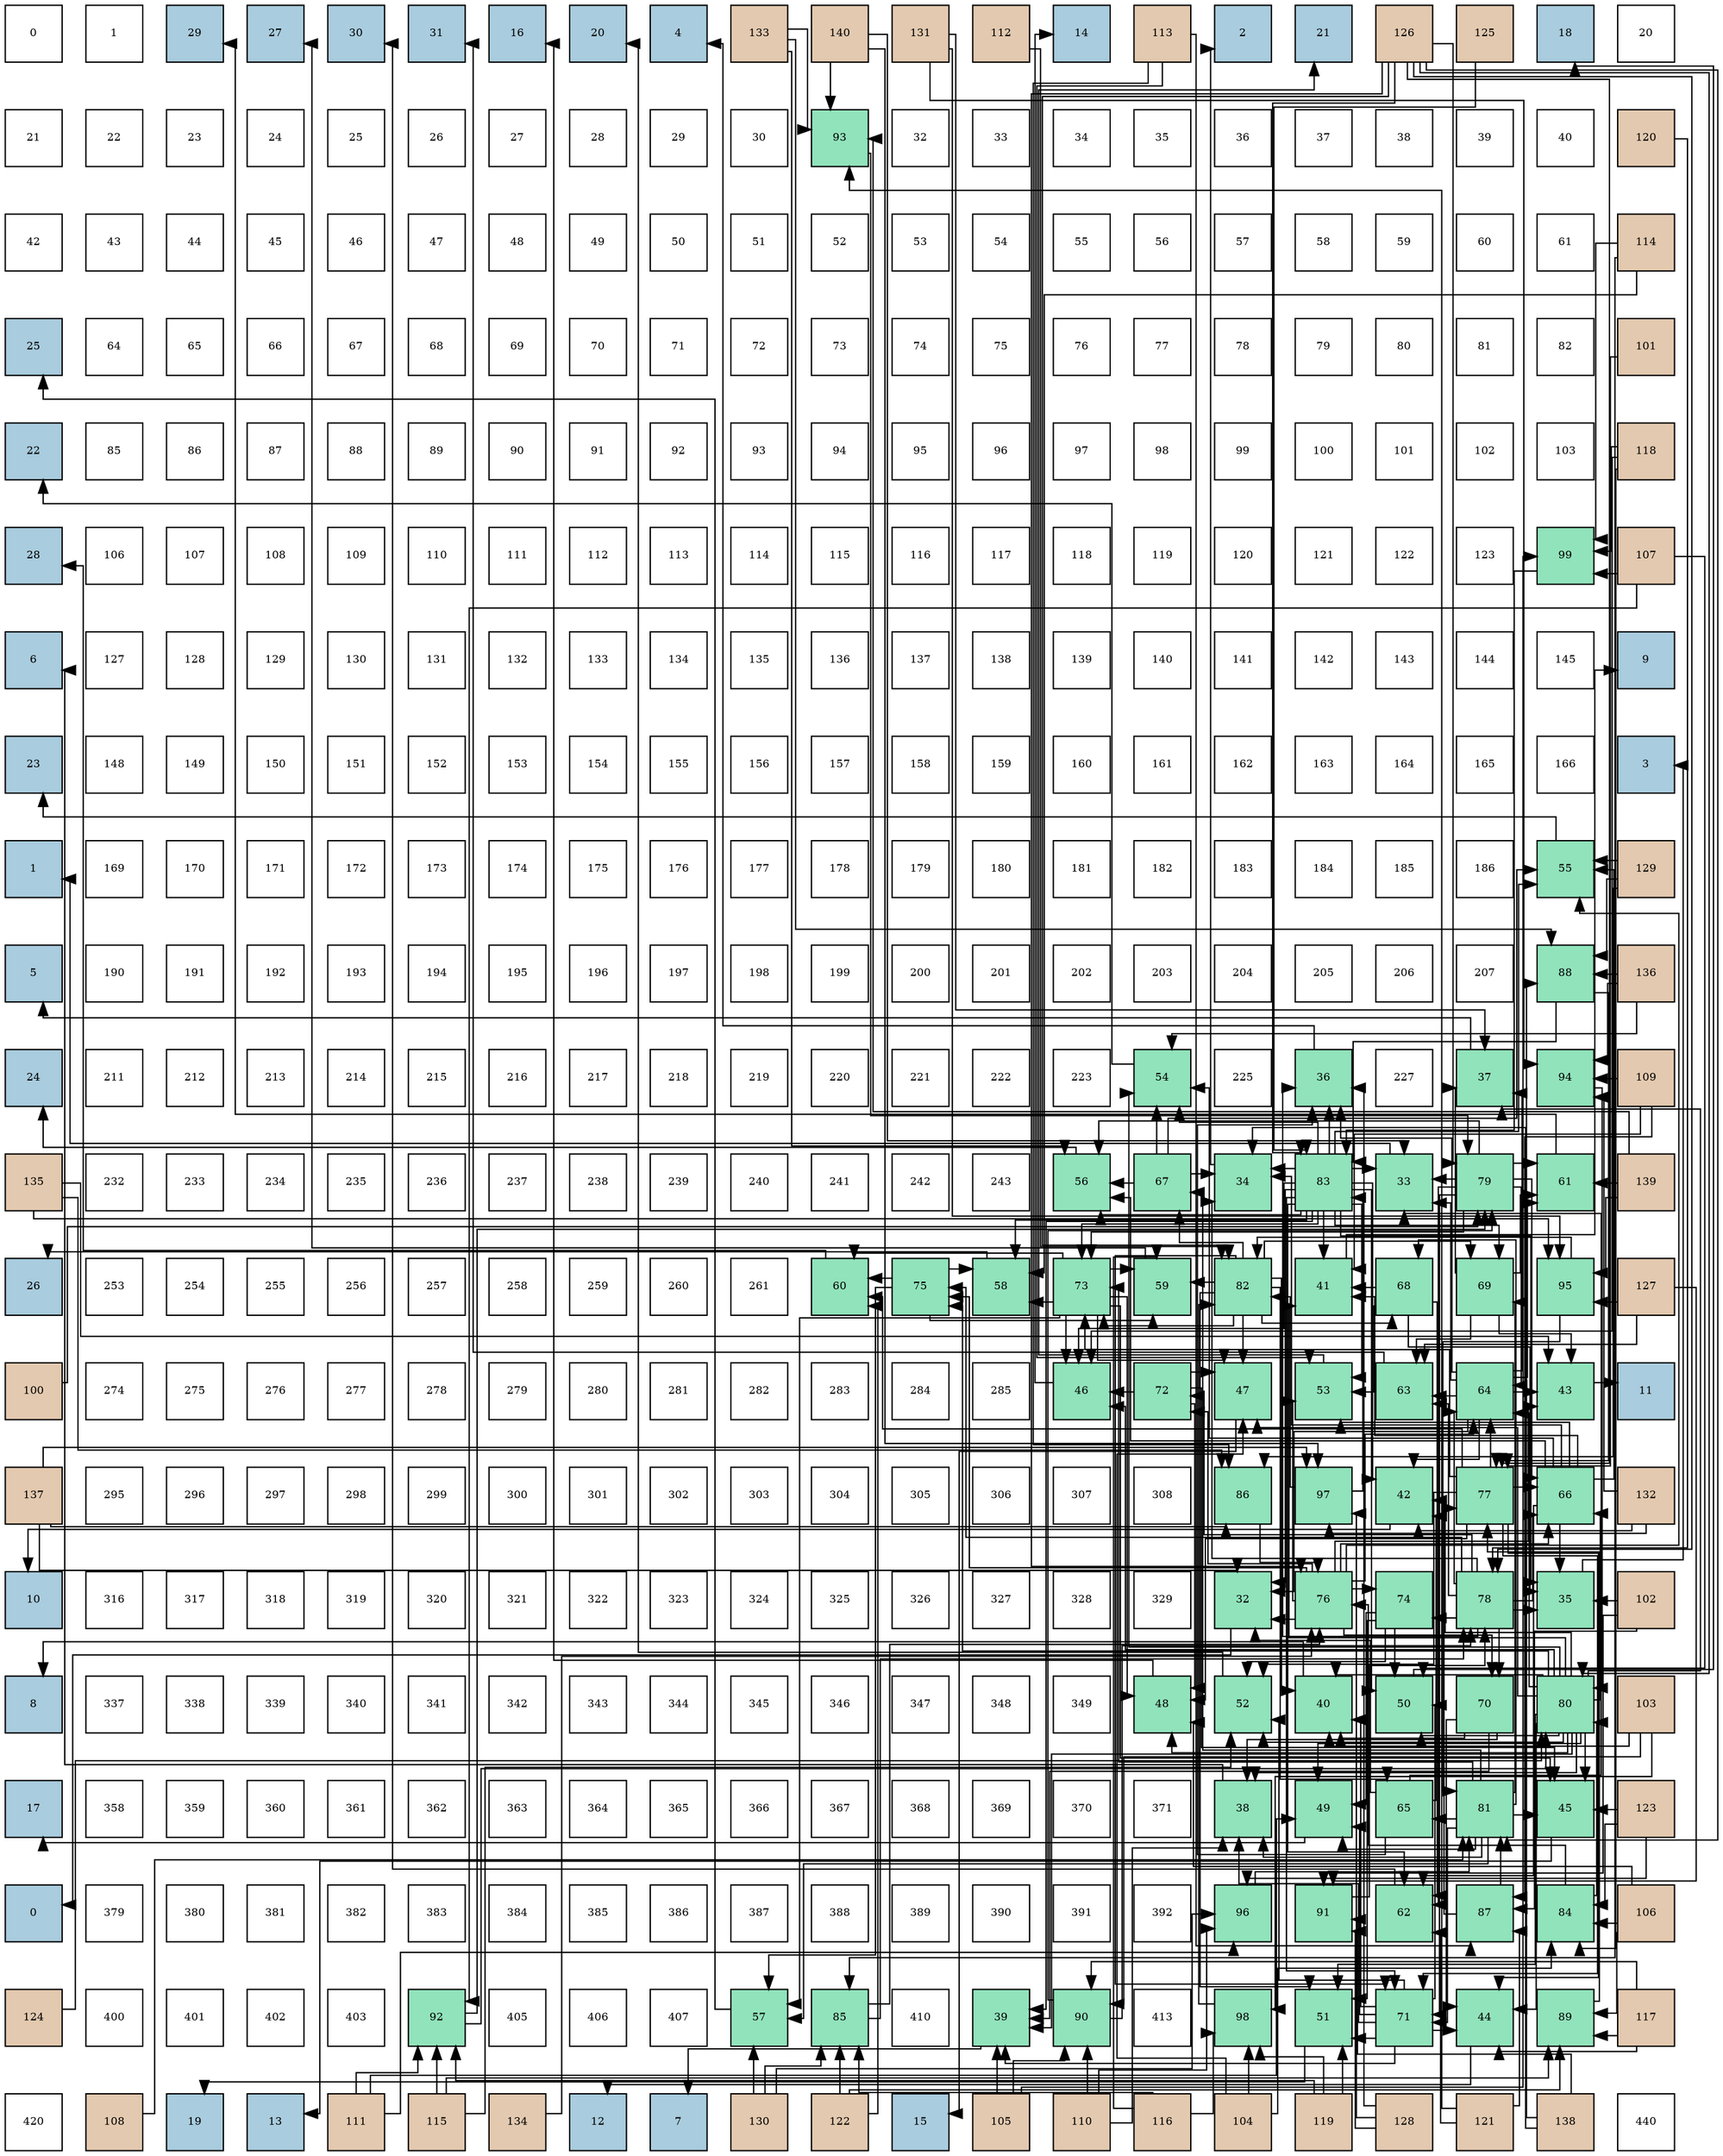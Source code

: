digraph layout{
 rankdir=TB;
 splines=ortho;
 node [style=filled shape=square fixedsize=true width=0.6];
0[label="0", fontsize=8, fillcolor="#ffffff"];
1[label="1", fontsize=8, fillcolor="#ffffff"];
2[label="29", fontsize=8, fillcolor="#a9ccde"];
3[label="27", fontsize=8, fillcolor="#a9ccde"];
4[label="30", fontsize=8, fillcolor="#a9ccde"];
5[label="31", fontsize=8, fillcolor="#a9ccde"];
6[label="16", fontsize=8, fillcolor="#a9ccde"];
7[label="20", fontsize=8, fillcolor="#a9ccde"];
8[label="4", fontsize=8, fillcolor="#a9ccde"];
9[label="133", fontsize=8, fillcolor="#e3c9af"];
10[label="140", fontsize=8, fillcolor="#e3c9af"];
11[label="131", fontsize=8, fillcolor="#e3c9af"];
12[label="112", fontsize=8, fillcolor="#e3c9af"];
13[label="14", fontsize=8, fillcolor="#a9ccde"];
14[label="113", fontsize=8, fillcolor="#e3c9af"];
15[label="2", fontsize=8, fillcolor="#a9ccde"];
16[label="21", fontsize=8, fillcolor="#a9ccde"];
17[label="126", fontsize=8, fillcolor="#e3c9af"];
18[label="125", fontsize=8, fillcolor="#e3c9af"];
19[label="18", fontsize=8, fillcolor="#a9ccde"];
20[label="20", fontsize=8, fillcolor="#ffffff"];
21[label="21", fontsize=8, fillcolor="#ffffff"];
22[label="22", fontsize=8, fillcolor="#ffffff"];
23[label="23", fontsize=8, fillcolor="#ffffff"];
24[label="24", fontsize=8, fillcolor="#ffffff"];
25[label="25", fontsize=8, fillcolor="#ffffff"];
26[label="26", fontsize=8, fillcolor="#ffffff"];
27[label="27", fontsize=8, fillcolor="#ffffff"];
28[label="28", fontsize=8, fillcolor="#ffffff"];
29[label="29", fontsize=8, fillcolor="#ffffff"];
30[label="30", fontsize=8, fillcolor="#ffffff"];
31[label="93", fontsize=8, fillcolor="#91e3bb"];
32[label="32", fontsize=8, fillcolor="#ffffff"];
33[label="33", fontsize=8, fillcolor="#ffffff"];
34[label="34", fontsize=8, fillcolor="#ffffff"];
35[label="35", fontsize=8, fillcolor="#ffffff"];
36[label="36", fontsize=8, fillcolor="#ffffff"];
37[label="37", fontsize=8, fillcolor="#ffffff"];
38[label="38", fontsize=8, fillcolor="#ffffff"];
39[label="39", fontsize=8, fillcolor="#ffffff"];
40[label="40", fontsize=8, fillcolor="#ffffff"];
41[label="120", fontsize=8, fillcolor="#e3c9af"];
42[label="42", fontsize=8, fillcolor="#ffffff"];
43[label="43", fontsize=8, fillcolor="#ffffff"];
44[label="44", fontsize=8, fillcolor="#ffffff"];
45[label="45", fontsize=8, fillcolor="#ffffff"];
46[label="46", fontsize=8, fillcolor="#ffffff"];
47[label="47", fontsize=8, fillcolor="#ffffff"];
48[label="48", fontsize=8, fillcolor="#ffffff"];
49[label="49", fontsize=8, fillcolor="#ffffff"];
50[label="50", fontsize=8, fillcolor="#ffffff"];
51[label="51", fontsize=8, fillcolor="#ffffff"];
52[label="52", fontsize=8, fillcolor="#ffffff"];
53[label="53", fontsize=8, fillcolor="#ffffff"];
54[label="54", fontsize=8, fillcolor="#ffffff"];
55[label="55", fontsize=8, fillcolor="#ffffff"];
56[label="56", fontsize=8, fillcolor="#ffffff"];
57[label="57", fontsize=8, fillcolor="#ffffff"];
58[label="58", fontsize=8, fillcolor="#ffffff"];
59[label="59", fontsize=8, fillcolor="#ffffff"];
60[label="60", fontsize=8, fillcolor="#ffffff"];
61[label="61", fontsize=8, fillcolor="#ffffff"];
62[label="114", fontsize=8, fillcolor="#e3c9af"];
63[label="25", fontsize=8, fillcolor="#a9ccde"];
64[label="64", fontsize=8, fillcolor="#ffffff"];
65[label="65", fontsize=8, fillcolor="#ffffff"];
66[label="66", fontsize=8, fillcolor="#ffffff"];
67[label="67", fontsize=8, fillcolor="#ffffff"];
68[label="68", fontsize=8, fillcolor="#ffffff"];
69[label="69", fontsize=8, fillcolor="#ffffff"];
70[label="70", fontsize=8, fillcolor="#ffffff"];
71[label="71", fontsize=8, fillcolor="#ffffff"];
72[label="72", fontsize=8, fillcolor="#ffffff"];
73[label="73", fontsize=8, fillcolor="#ffffff"];
74[label="74", fontsize=8, fillcolor="#ffffff"];
75[label="75", fontsize=8, fillcolor="#ffffff"];
76[label="76", fontsize=8, fillcolor="#ffffff"];
77[label="77", fontsize=8, fillcolor="#ffffff"];
78[label="78", fontsize=8, fillcolor="#ffffff"];
79[label="79", fontsize=8, fillcolor="#ffffff"];
80[label="80", fontsize=8, fillcolor="#ffffff"];
81[label="81", fontsize=8, fillcolor="#ffffff"];
82[label="82", fontsize=8, fillcolor="#ffffff"];
83[label="101", fontsize=8, fillcolor="#e3c9af"];
84[label="22", fontsize=8, fillcolor="#a9ccde"];
85[label="85", fontsize=8, fillcolor="#ffffff"];
86[label="86", fontsize=8, fillcolor="#ffffff"];
87[label="87", fontsize=8, fillcolor="#ffffff"];
88[label="88", fontsize=8, fillcolor="#ffffff"];
89[label="89", fontsize=8, fillcolor="#ffffff"];
90[label="90", fontsize=8, fillcolor="#ffffff"];
91[label="91", fontsize=8, fillcolor="#ffffff"];
92[label="92", fontsize=8, fillcolor="#ffffff"];
93[label="93", fontsize=8, fillcolor="#ffffff"];
94[label="94", fontsize=8, fillcolor="#ffffff"];
95[label="95", fontsize=8, fillcolor="#ffffff"];
96[label="96", fontsize=8, fillcolor="#ffffff"];
97[label="97", fontsize=8, fillcolor="#ffffff"];
98[label="98", fontsize=8, fillcolor="#ffffff"];
99[label="99", fontsize=8, fillcolor="#ffffff"];
100[label="100", fontsize=8, fillcolor="#ffffff"];
101[label="101", fontsize=8, fillcolor="#ffffff"];
102[label="102", fontsize=8, fillcolor="#ffffff"];
103[label="103", fontsize=8, fillcolor="#ffffff"];
104[label="118", fontsize=8, fillcolor="#e3c9af"];
105[label="28", fontsize=8, fillcolor="#a9ccde"];
106[label="106", fontsize=8, fillcolor="#ffffff"];
107[label="107", fontsize=8, fillcolor="#ffffff"];
108[label="108", fontsize=8, fillcolor="#ffffff"];
109[label="109", fontsize=8, fillcolor="#ffffff"];
110[label="110", fontsize=8, fillcolor="#ffffff"];
111[label="111", fontsize=8, fillcolor="#ffffff"];
112[label="112", fontsize=8, fillcolor="#ffffff"];
113[label="113", fontsize=8, fillcolor="#ffffff"];
114[label="114", fontsize=8, fillcolor="#ffffff"];
115[label="115", fontsize=8, fillcolor="#ffffff"];
116[label="116", fontsize=8, fillcolor="#ffffff"];
117[label="117", fontsize=8, fillcolor="#ffffff"];
118[label="118", fontsize=8, fillcolor="#ffffff"];
119[label="119", fontsize=8, fillcolor="#ffffff"];
120[label="120", fontsize=8, fillcolor="#ffffff"];
121[label="121", fontsize=8, fillcolor="#ffffff"];
122[label="122", fontsize=8, fillcolor="#ffffff"];
123[label="123", fontsize=8, fillcolor="#ffffff"];
124[label="99", fontsize=8, fillcolor="#91e3bb"];
125[label="107", fontsize=8, fillcolor="#e3c9af"];
126[label="6", fontsize=8, fillcolor="#a9ccde"];
127[label="127", fontsize=8, fillcolor="#ffffff"];
128[label="128", fontsize=8, fillcolor="#ffffff"];
129[label="129", fontsize=8, fillcolor="#ffffff"];
130[label="130", fontsize=8, fillcolor="#ffffff"];
131[label="131", fontsize=8, fillcolor="#ffffff"];
132[label="132", fontsize=8, fillcolor="#ffffff"];
133[label="133", fontsize=8, fillcolor="#ffffff"];
134[label="134", fontsize=8, fillcolor="#ffffff"];
135[label="135", fontsize=8, fillcolor="#ffffff"];
136[label="136", fontsize=8, fillcolor="#ffffff"];
137[label="137", fontsize=8, fillcolor="#ffffff"];
138[label="138", fontsize=8, fillcolor="#ffffff"];
139[label="139", fontsize=8, fillcolor="#ffffff"];
140[label="140", fontsize=8, fillcolor="#ffffff"];
141[label="141", fontsize=8, fillcolor="#ffffff"];
142[label="142", fontsize=8, fillcolor="#ffffff"];
143[label="143", fontsize=8, fillcolor="#ffffff"];
144[label="144", fontsize=8, fillcolor="#ffffff"];
145[label="145", fontsize=8, fillcolor="#ffffff"];
146[label="9", fontsize=8, fillcolor="#a9ccde"];
147[label="23", fontsize=8, fillcolor="#a9ccde"];
148[label="148", fontsize=8, fillcolor="#ffffff"];
149[label="149", fontsize=8, fillcolor="#ffffff"];
150[label="150", fontsize=8, fillcolor="#ffffff"];
151[label="151", fontsize=8, fillcolor="#ffffff"];
152[label="152", fontsize=8, fillcolor="#ffffff"];
153[label="153", fontsize=8, fillcolor="#ffffff"];
154[label="154", fontsize=8, fillcolor="#ffffff"];
155[label="155", fontsize=8, fillcolor="#ffffff"];
156[label="156", fontsize=8, fillcolor="#ffffff"];
157[label="157", fontsize=8, fillcolor="#ffffff"];
158[label="158", fontsize=8, fillcolor="#ffffff"];
159[label="159", fontsize=8, fillcolor="#ffffff"];
160[label="160", fontsize=8, fillcolor="#ffffff"];
161[label="161", fontsize=8, fillcolor="#ffffff"];
162[label="162", fontsize=8, fillcolor="#ffffff"];
163[label="163", fontsize=8, fillcolor="#ffffff"];
164[label="164", fontsize=8, fillcolor="#ffffff"];
165[label="165", fontsize=8, fillcolor="#ffffff"];
166[label="166", fontsize=8, fillcolor="#ffffff"];
167[label="3", fontsize=8, fillcolor="#a9ccde"];
168[label="1", fontsize=8, fillcolor="#a9ccde"];
169[label="169", fontsize=8, fillcolor="#ffffff"];
170[label="170", fontsize=8, fillcolor="#ffffff"];
171[label="171", fontsize=8, fillcolor="#ffffff"];
172[label="172", fontsize=8, fillcolor="#ffffff"];
173[label="173", fontsize=8, fillcolor="#ffffff"];
174[label="174", fontsize=8, fillcolor="#ffffff"];
175[label="175", fontsize=8, fillcolor="#ffffff"];
176[label="176", fontsize=8, fillcolor="#ffffff"];
177[label="177", fontsize=8, fillcolor="#ffffff"];
178[label="178", fontsize=8, fillcolor="#ffffff"];
179[label="179", fontsize=8, fillcolor="#ffffff"];
180[label="180", fontsize=8, fillcolor="#ffffff"];
181[label="181", fontsize=8, fillcolor="#ffffff"];
182[label="182", fontsize=8, fillcolor="#ffffff"];
183[label="183", fontsize=8, fillcolor="#ffffff"];
184[label="184", fontsize=8, fillcolor="#ffffff"];
185[label="185", fontsize=8, fillcolor="#ffffff"];
186[label="186", fontsize=8, fillcolor="#ffffff"];
187[label="55", fontsize=8, fillcolor="#91e3bb"];
188[label="129", fontsize=8, fillcolor="#e3c9af"];
189[label="5", fontsize=8, fillcolor="#a9ccde"];
190[label="190", fontsize=8, fillcolor="#ffffff"];
191[label="191", fontsize=8, fillcolor="#ffffff"];
192[label="192", fontsize=8, fillcolor="#ffffff"];
193[label="193", fontsize=8, fillcolor="#ffffff"];
194[label="194", fontsize=8, fillcolor="#ffffff"];
195[label="195", fontsize=8, fillcolor="#ffffff"];
196[label="196", fontsize=8, fillcolor="#ffffff"];
197[label="197", fontsize=8, fillcolor="#ffffff"];
198[label="198", fontsize=8, fillcolor="#ffffff"];
199[label="199", fontsize=8, fillcolor="#ffffff"];
200[label="200", fontsize=8, fillcolor="#ffffff"];
201[label="201", fontsize=8, fillcolor="#ffffff"];
202[label="202", fontsize=8, fillcolor="#ffffff"];
203[label="203", fontsize=8, fillcolor="#ffffff"];
204[label="204", fontsize=8, fillcolor="#ffffff"];
205[label="205", fontsize=8, fillcolor="#ffffff"];
206[label="206", fontsize=8, fillcolor="#ffffff"];
207[label="207", fontsize=8, fillcolor="#ffffff"];
208[label="88", fontsize=8, fillcolor="#91e3bb"];
209[label="136", fontsize=8, fillcolor="#e3c9af"];
210[label="24", fontsize=8, fillcolor="#a9ccde"];
211[label="211", fontsize=8, fillcolor="#ffffff"];
212[label="212", fontsize=8, fillcolor="#ffffff"];
213[label="213", fontsize=8, fillcolor="#ffffff"];
214[label="214", fontsize=8, fillcolor="#ffffff"];
215[label="215", fontsize=8, fillcolor="#ffffff"];
216[label="216", fontsize=8, fillcolor="#ffffff"];
217[label="217", fontsize=8, fillcolor="#ffffff"];
218[label="218", fontsize=8, fillcolor="#ffffff"];
219[label="219", fontsize=8, fillcolor="#ffffff"];
220[label="220", fontsize=8, fillcolor="#ffffff"];
221[label="221", fontsize=8, fillcolor="#ffffff"];
222[label="222", fontsize=8, fillcolor="#ffffff"];
223[label="223", fontsize=8, fillcolor="#ffffff"];
224[label="54", fontsize=8, fillcolor="#91e3bb"];
225[label="225", fontsize=8, fillcolor="#ffffff"];
226[label="36", fontsize=8, fillcolor="#91e3bb"];
227[label="227", fontsize=8, fillcolor="#ffffff"];
228[label="37", fontsize=8, fillcolor="#91e3bb"];
229[label="94", fontsize=8, fillcolor="#91e3bb"];
230[label="109", fontsize=8, fillcolor="#e3c9af"];
231[label="135", fontsize=8, fillcolor="#e3c9af"];
232[label="232", fontsize=8, fillcolor="#ffffff"];
233[label="233", fontsize=8, fillcolor="#ffffff"];
234[label="234", fontsize=8, fillcolor="#ffffff"];
235[label="235", fontsize=8, fillcolor="#ffffff"];
236[label="236", fontsize=8, fillcolor="#ffffff"];
237[label="237", fontsize=8, fillcolor="#ffffff"];
238[label="238", fontsize=8, fillcolor="#ffffff"];
239[label="239", fontsize=8, fillcolor="#ffffff"];
240[label="240", fontsize=8, fillcolor="#ffffff"];
241[label="241", fontsize=8, fillcolor="#ffffff"];
242[label="242", fontsize=8, fillcolor="#ffffff"];
243[label="243", fontsize=8, fillcolor="#ffffff"];
244[label="56", fontsize=8, fillcolor="#91e3bb"];
245[label="67", fontsize=8, fillcolor="#91e3bb"];
246[label="34", fontsize=8, fillcolor="#91e3bb"];
247[label="83", fontsize=8, fillcolor="#91e3bb"];
248[label="33", fontsize=8, fillcolor="#91e3bb"];
249[label="79", fontsize=8, fillcolor="#91e3bb"];
250[label="61", fontsize=8, fillcolor="#91e3bb"];
251[label="139", fontsize=8, fillcolor="#e3c9af"];
252[label="26", fontsize=8, fillcolor="#a9ccde"];
253[label="253", fontsize=8, fillcolor="#ffffff"];
254[label="254", fontsize=8, fillcolor="#ffffff"];
255[label="255", fontsize=8, fillcolor="#ffffff"];
256[label="256", fontsize=8, fillcolor="#ffffff"];
257[label="257", fontsize=8, fillcolor="#ffffff"];
258[label="258", fontsize=8, fillcolor="#ffffff"];
259[label="259", fontsize=8, fillcolor="#ffffff"];
260[label="260", fontsize=8, fillcolor="#ffffff"];
261[label="261", fontsize=8, fillcolor="#ffffff"];
262[label="60", fontsize=8, fillcolor="#91e3bb"];
263[label="75", fontsize=8, fillcolor="#91e3bb"];
264[label="58", fontsize=8, fillcolor="#91e3bb"];
265[label="73", fontsize=8, fillcolor="#91e3bb"];
266[label="59", fontsize=8, fillcolor="#91e3bb"];
267[label="82", fontsize=8, fillcolor="#91e3bb"];
268[label="41", fontsize=8, fillcolor="#91e3bb"];
269[label="68", fontsize=8, fillcolor="#91e3bb"];
270[label="69", fontsize=8, fillcolor="#91e3bb"];
271[label="95", fontsize=8, fillcolor="#91e3bb"];
272[label="127", fontsize=8, fillcolor="#e3c9af"];
273[label="100", fontsize=8, fillcolor="#e3c9af"];
274[label="274", fontsize=8, fillcolor="#ffffff"];
275[label="275", fontsize=8, fillcolor="#ffffff"];
276[label="276", fontsize=8, fillcolor="#ffffff"];
277[label="277", fontsize=8, fillcolor="#ffffff"];
278[label="278", fontsize=8, fillcolor="#ffffff"];
279[label="279", fontsize=8, fillcolor="#ffffff"];
280[label="280", fontsize=8, fillcolor="#ffffff"];
281[label="281", fontsize=8, fillcolor="#ffffff"];
282[label="282", fontsize=8, fillcolor="#ffffff"];
283[label="283", fontsize=8, fillcolor="#ffffff"];
284[label="284", fontsize=8, fillcolor="#ffffff"];
285[label="285", fontsize=8, fillcolor="#ffffff"];
286[label="46", fontsize=8, fillcolor="#91e3bb"];
287[label="72", fontsize=8, fillcolor="#91e3bb"];
288[label="47", fontsize=8, fillcolor="#91e3bb"];
289[label="53", fontsize=8, fillcolor="#91e3bb"];
290[label="63", fontsize=8, fillcolor="#91e3bb"];
291[label="64", fontsize=8, fillcolor="#91e3bb"];
292[label="43", fontsize=8, fillcolor="#91e3bb"];
293[label="11", fontsize=8, fillcolor="#a9ccde"];
294[label="137", fontsize=8, fillcolor="#e3c9af"];
295[label="295", fontsize=8, fillcolor="#ffffff"];
296[label="296", fontsize=8, fillcolor="#ffffff"];
297[label="297", fontsize=8, fillcolor="#ffffff"];
298[label="298", fontsize=8, fillcolor="#ffffff"];
299[label="299", fontsize=8, fillcolor="#ffffff"];
300[label="300", fontsize=8, fillcolor="#ffffff"];
301[label="301", fontsize=8, fillcolor="#ffffff"];
302[label="302", fontsize=8, fillcolor="#ffffff"];
303[label="303", fontsize=8, fillcolor="#ffffff"];
304[label="304", fontsize=8, fillcolor="#ffffff"];
305[label="305", fontsize=8, fillcolor="#ffffff"];
306[label="306", fontsize=8, fillcolor="#ffffff"];
307[label="307", fontsize=8, fillcolor="#ffffff"];
308[label="308", fontsize=8, fillcolor="#ffffff"];
309[label="86", fontsize=8, fillcolor="#91e3bb"];
310[label="97", fontsize=8, fillcolor="#91e3bb"];
311[label="42", fontsize=8, fillcolor="#91e3bb"];
312[label="77", fontsize=8, fillcolor="#91e3bb"];
313[label="66", fontsize=8, fillcolor="#91e3bb"];
314[label="132", fontsize=8, fillcolor="#e3c9af"];
315[label="10", fontsize=8, fillcolor="#a9ccde"];
316[label="316", fontsize=8, fillcolor="#ffffff"];
317[label="317", fontsize=8, fillcolor="#ffffff"];
318[label="318", fontsize=8, fillcolor="#ffffff"];
319[label="319", fontsize=8, fillcolor="#ffffff"];
320[label="320", fontsize=8, fillcolor="#ffffff"];
321[label="321", fontsize=8, fillcolor="#ffffff"];
322[label="322", fontsize=8, fillcolor="#ffffff"];
323[label="323", fontsize=8, fillcolor="#ffffff"];
324[label="324", fontsize=8, fillcolor="#ffffff"];
325[label="325", fontsize=8, fillcolor="#ffffff"];
326[label="326", fontsize=8, fillcolor="#ffffff"];
327[label="327", fontsize=8, fillcolor="#ffffff"];
328[label="328", fontsize=8, fillcolor="#ffffff"];
329[label="329", fontsize=8, fillcolor="#ffffff"];
330[label="32", fontsize=8, fillcolor="#91e3bb"];
331[label="76", fontsize=8, fillcolor="#91e3bb"];
332[label="74", fontsize=8, fillcolor="#91e3bb"];
333[label="78", fontsize=8, fillcolor="#91e3bb"];
334[label="35", fontsize=8, fillcolor="#91e3bb"];
335[label="102", fontsize=8, fillcolor="#e3c9af"];
336[label="8", fontsize=8, fillcolor="#a9ccde"];
337[label="337", fontsize=8, fillcolor="#ffffff"];
338[label="338", fontsize=8, fillcolor="#ffffff"];
339[label="339", fontsize=8, fillcolor="#ffffff"];
340[label="340", fontsize=8, fillcolor="#ffffff"];
341[label="341", fontsize=8, fillcolor="#ffffff"];
342[label="342", fontsize=8, fillcolor="#ffffff"];
343[label="343", fontsize=8, fillcolor="#ffffff"];
344[label="344", fontsize=8, fillcolor="#ffffff"];
345[label="345", fontsize=8, fillcolor="#ffffff"];
346[label="346", fontsize=8, fillcolor="#ffffff"];
347[label="347", fontsize=8, fillcolor="#ffffff"];
348[label="348", fontsize=8, fillcolor="#ffffff"];
349[label="349", fontsize=8, fillcolor="#ffffff"];
350[label="48", fontsize=8, fillcolor="#91e3bb"];
351[label="52", fontsize=8, fillcolor="#91e3bb"];
352[label="40", fontsize=8, fillcolor="#91e3bb"];
353[label="50", fontsize=8, fillcolor="#91e3bb"];
354[label="70", fontsize=8, fillcolor="#91e3bb"];
355[label="80", fontsize=8, fillcolor="#91e3bb"];
356[label="103", fontsize=8, fillcolor="#e3c9af"];
357[label="17", fontsize=8, fillcolor="#a9ccde"];
358[label="358", fontsize=8, fillcolor="#ffffff"];
359[label="359", fontsize=8, fillcolor="#ffffff"];
360[label="360", fontsize=8, fillcolor="#ffffff"];
361[label="361", fontsize=8, fillcolor="#ffffff"];
362[label="362", fontsize=8, fillcolor="#ffffff"];
363[label="363", fontsize=8, fillcolor="#ffffff"];
364[label="364", fontsize=8, fillcolor="#ffffff"];
365[label="365", fontsize=8, fillcolor="#ffffff"];
366[label="366", fontsize=8, fillcolor="#ffffff"];
367[label="367", fontsize=8, fillcolor="#ffffff"];
368[label="368", fontsize=8, fillcolor="#ffffff"];
369[label="369", fontsize=8, fillcolor="#ffffff"];
370[label="370", fontsize=8, fillcolor="#ffffff"];
371[label="371", fontsize=8, fillcolor="#ffffff"];
372[label="38", fontsize=8, fillcolor="#91e3bb"];
373[label="49", fontsize=8, fillcolor="#91e3bb"];
374[label="65", fontsize=8, fillcolor="#91e3bb"];
375[label="81", fontsize=8, fillcolor="#91e3bb"];
376[label="45", fontsize=8, fillcolor="#91e3bb"];
377[label="123", fontsize=8, fillcolor="#e3c9af"];
378[label="0", fontsize=8, fillcolor="#a9ccde"];
379[label="379", fontsize=8, fillcolor="#ffffff"];
380[label="380", fontsize=8, fillcolor="#ffffff"];
381[label="381", fontsize=8, fillcolor="#ffffff"];
382[label="382", fontsize=8, fillcolor="#ffffff"];
383[label="383", fontsize=8, fillcolor="#ffffff"];
384[label="384", fontsize=8, fillcolor="#ffffff"];
385[label="385", fontsize=8, fillcolor="#ffffff"];
386[label="386", fontsize=8, fillcolor="#ffffff"];
387[label="387", fontsize=8, fillcolor="#ffffff"];
388[label="388", fontsize=8, fillcolor="#ffffff"];
389[label="389", fontsize=8, fillcolor="#ffffff"];
390[label="390", fontsize=8, fillcolor="#ffffff"];
391[label="391", fontsize=8, fillcolor="#ffffff"];
392[label="392", fontsize=8, fillcolor="#ffffff"];
393[label="96", fontsize=8, fillcolor="#91e3bb"];
394[label="91", fontsize=8, fillcolor="#91e3bb"];
395[label="62", fontsize=8, fillcolor="#91e3bb"];
396[label="87", fontsize=8, fillcolor="#91e3bb"];
397[label="84", fontsize=8, fillcolor="#91e3bb"];
398[label="106", fontsize=8, fillcolor="#e3c9af"];
399[label="124", fontsize=8, fillcolor="#e3c9af"];
400[label="400", fontsize=8, fillcolor="#ffffff"];
401[label="401", fontsize=8, fillcolor="#ffffff"];
402[label="402", fontsize=8, fillcolor="#ffffff"];
403[label="403", fontsize=8, fillcolor="#ffffff"];
404[label="92", fontsize=8, fillcolor="#91e3bb"];
405[label="405", fontsize=8, fillcolor="#ffffff"];
406[label="406", fontsize=8, fillcolor="#ffffff"];
407[label="407", fontsize=8, fillcolor="#ffffff"];
408[label="57", fontsize=8, fillcolor="#91e3bb"];
409[label="85", fontsize=8, fillcolor="#91e3bb"];
410[label="410", fontsize=8, fillcolor="#ffffff"];
411[label="39", fontsize=8, fillcolor="#91e3bb"];
412[label="90", fontsize=8, fillcolor="#91e3bb"];
413[label="413", fontsize=8, fillcolor="#ffffff"];
414[label="98", fontsize=8, fillcolor="#91e3bb"];
415[label="51", fontsize=8, fillcolor="#91e3bb"];
416[label="71", fontsize=8, fillcolor="#91e3bb"];
417[label="44", fontsize=8, fillcolor="#91e3bb"];
418[label="89", fontsize=8, fillcolor="#91e3bb"];
419[label="117", fontsize=8, fillcolor="#e3c9af"];
420[label="420", fontsize=8, fillcolor="#ffffff"];
421[label="108", fontsize=8, fillcolor="#e3c9af"];
422[label="19", fontsize=8, fillcolor="#a9ccde"];
423[label="13", fontsize=8, fillcolor="#a9ccde"];
424[label="111", fontsize=8, fillcolor="#e3c9af"];
425[label="115", fontsize=8, fillcolor="#e3c9af"];
426[label="134", fontsize=8, fillcolor="#e3c9af"];
427[label="12", fontsize=8, fillcolor="#a9ccde"];
428[label="7", fontsize=8, fillcolor="#a9ccde"];
429[label="130", fontsize=8, fillcolor="#e3c9af"];
430[label="122", fontsize=8, fillcolor="#e3c9af"];
431[label="15", fontsize=8, fillcolor="#a9ccde"];
432[label="105", fontsize=8, fillcolor="#e3c9af"];
433[label="110", fontsize=8, fillcolor="#e3c9af"];
434[label="116", fontsize=8, fillcolor="#e3c9af"];
435[label="104", fontsize=8, fillcolor="#e3c9af"];
436[label="119", fontsize=8, fillcolor="#e3c9af"];
437[label="128", fontsize=8, fillcolor="#e3c9af"];
438[label="121", fontsize=8, fillcolor="#e3c9af"];
439[label="138", fontsize=8, fillcolor="#e3c9af"];
440[label="440", fontsize=8, fillcolor="#ffffff"];
edge [constraint=false, style=vis];330 -> 378;
248 -> 168;
246 -> 15;
334 -> 167;
226 -> 8;
228 -> 189;
372 -> 126;
411 -> 428;
352 -> 336;
268 -> 146;
311 -> 315;
292 -> 293;
417 -> 427;
376 -> 423;
286 -> 13;
288 -> 431;
350 -> 6;
373 -> 357;
353 -> 19;
415 -> 422;
351 -> 7;
289 -> 16;
224 -> 84;
187 -> 147;
244 -> 210;
408 -> 63;
264 -> 252;
266 -> 3;
262 -> 105;
250 -> 2;
395 -> 4;
290 -> 5;
291 -> 330;
291 -> 248;
291 -> 226;
291 -> 228;
291 -> 311;
291 -> 292;
291 -> 250;
291 -> 290;
374 -> 330;
374 -> 248;
374 -> 226;
374 -> 311;
313 -> 246;
313 -> 334;
313 -> 268;
313 -> 289;
313 -> 224;
313 -> 187;
313 -> 244;
313 -> 395;
245 -> 246;
245 -> 224;
245 -> 187;
245 -> 244;
269 -> 334;
269 -> 268;
269 -> 289;
269 -> 395;
270 -> 228;
270 -> 292;
270 -> 250;
270 -> 290;
354 -> 372;
354 -> 411;
354 -> 352;
354 -> 417;
416 -> 372;
416 -> 411;
416 -> 352;
416 -> 417;
416 -> 373;
416 -> 353;
416 -> 415;
416 -> 351;
287 -> 376;
287 -> 286;
287 -> 288;
287 -> 350;
265 -> 376;
265 -> 286;
265 -> 288;
265 -> 350;
265 -> 408;
265 -> 264;
265 -> 266;
265 -> 262;
332 -> 373;
332 -> 353;
332 -> 415;
332 -> 351;
263 -> 408;
263 -> 264;
263 -> 266;
263 -> 262;
331 -> 330;
331 -> 292;
331 -> 289;
331 -> 187;
331 -> 291;
331 -> 313;
331 -> 354;
331 -> 287;
331 -> 332;
331 -> 263;
312 -> 417;
312 -> 350;
312 -> 351;
312 -> 262;
312 -> 291;
312 -> 313;
312 -> 416;
312 -> 265;
333 -> 246;
333 -> 334;
333 -> 226;
333 -> 290;
333 -> 291;
333 -> 313;
333 -> 354;
333 -> 287;
333 -> 332;
333 -> 263;
249 -> 248;
249 -> 244;
249 -> 250;
249 -> 395;
249 -> 291;
249 -> 313;
249 -> 416;
249 -> 265;
355 -> 228;
355 -> 372;
355 -> 411;
355 -> 352;
355 -> 268;
355 -> 311;
355 -> 417;
355 -> 376;
355 -> 286;
355 -> 288;
355 -> 350;
355 -> 373;
355 -> 353;
355 -> 415;
355 -> 351;
355 -> 224;
355 -> 291;
355 -> 313;
355 -> 263;
375 -> 372;
375 -> 376;
375 -> 373;
375 -> 408;
375 -> 374;
375 -> 245;
375 -> 269;
375 -> 270;
375 -> 416;
375 -> 265;
267 -> 352;
267 -> 288;
267 -> 415;
267 -> 266;
267 -> 374;
267 -> 245;
267 -> 269;
267 -> 270;
267 -> 416;
267 -> 265;
247 -> 330;
247 -> 248;
247 -> 246;
247 -> 334;
247 -> 226;
247 -> 411;
247 -> 268;
247 -> 311;
247 -> 286;
247 -> 353;
247 -> 289;
247 -> 224;
247 -> 187;
247 -> 244;
247 -> 264;
247 -> 395;
247 -> 270;
247 -> 416;
247 -> 265;
397 -> 331;
397 -> 355;
409 -> 331;
409 -> 333;
309 -> 331;
396 -> 312;
396 -> 375;
208 -> 312;
208 -> 247;
418 -> 312;
412 -> 333;
412 -> 249;
394 -> 333;
404 -> 249;
404 -> 355;
31 -> 249;
229 -> 355;
271 -> 375;
271 -> 267;
393 -> 375;
310 -> 267;
310 -> 247;
414 -> 267;
124 -> 247;
273 -> 249;
83 -> 312;
335 -> 334;
335 -> 396;
335 -> 394;
356 -> 352;
356 -> 412;
356 -> 414;
435 -> 288;
435 -> 397;
435 -> 414;
432 -> 411;
432 -> 412;
432 -> 124;
398 -> 350;
398 -> 397;
398 -> 418;
125 -> 353;
125 -> 404;
125 -> 124;
421 -> 375;
230 -> 268;
230 -> 396;
230 -> 229;
433 -> 372;
433 -> 412;
433 -> 393;
424 -> 373;
424 -> 404;
424 -> 393;
12 -> 267;
14 -> 289;
14 -> 309;
14 -> 396;
62 -> 264;
62 -> 409;
62 -> 124;
425 -> 351;
425 -> 418;
425 -> 404;
434 -> 266;
434 -> 409;
434 -> 414;
419 -> 417;
419 -> 418;
419 -> 412;
104 -> 286;
104 -> 397;
104 -> 124;
436 -> 415;
436 -> 404;
436 -> 414;
41 -> 333;
438 -> 395;
438 -> 396;
438 -> 31;
430 -> 262;
430 -> 409;
430 -> 418;
377 -> 376;
377 -> 397;
377 -> 393;
399 -> 355;
18 -> 247;
17 -> 331;
17 -> 312;
17 -> 333;
17 -> 249;
17 -> 355;
17 -> 375;
17 -> 267;
17 -> 247;
272 -> 290;
272 -> 394;
272 -> 271;
437 -> 226;
437 -> 394;
437 -> 310;
188 -> 187;
188 -> 309;
188 -> 208;
429 -> 408;
429 -> 409;
429 -> 393;
11 -> 228;
11 -> 229;
11 -> 271;
314 -> 311;
314 -> 229;
314 -> 310;
9 -> 244;
9 -> 208;
9 -> 31;
426 -> 331;
231 -> 292;
231 -> 309;
231 -> 271;
209 -> 224;
209 -> 208;
209 -> 229;
294 -> 330;
294 -> 309;
294 -> 310;
439 -> 246;
439 -> 208;
439 -> 394;
251 -> 250;
251 -> 31;
251 -> 271;
10 -> 248;
10 -> 31;
10 -> 310;
edge [constraint=true, style=invis];
0 -> 21 -> 42 -> 63 -> 84 -> 105 -> 126 -> 147 -> 168 -> 189 -> 210 -> 231 -> 252 -> 273 -> 294 -> 315 -> 336 -> 357 -> 378 -> 399 -> 420;
1 -> 22 -> 43 -> 64 -> 85 -> 106 -> 127 -> 148 -> 169 -> 190 -> 211 -> 232 -> 253 -> 274 -> 295 -> 316 -> 337 -> 358 -> 379 -> 400 -> 421;
2 -> 23 -> 44 -> 65 -> 86 -> 107 -> 128 -> 149 -> 170 -> 191 -> 212 -> 233 -> 254 -> 275 -> 296 -> 317 -> 338 -> 359 -> 380 -> 401 -> 422;
3 -> 24 -> 45 -> 66 -> 87 -> 108 -> 129 -> 150 -> 171 -> 192 -> 213 -> 234 -> 255 -> 276 -> 297 -> 318 -> 339 -> 360 -> 381 -> 402 -> 423;
4 -> 25 -> 46 -> 67 -> 88 -> 109 -> 130 -> 151 -> 172 -> 193 -> 214 -> 235 -> 256 -> 277 -> 298 -> 319 -> 340 -> 361 -> 382 -> 403 -> 424;
5 -> 26 -> 47 -> 68 -> 89 -> 110 -> 131 -> 152 -> 173 -> 194 -> 215 -> 236 -> 257 -> 278 -> 299 -> 320 -> 341 -> 362 -> 383 -> 404 -> 425;
6 -> 27 -> 48 -> 69 -> 90 -> 111 -> 132 -> 153 -> 174 -> 195 -> 216 -> 237 -> 258 -> 279 -> 300 -> 321 -> 342 -> 363 -> 384 -> 405 -> 426;
7 -> 28 -> 49 -> 70 -> 91 -> 112 -> 133 -> 154 -> 175 -> 196 -> 217 -> 238 -> 259 -> 280 -> 301 -> 322 -> 343 -> 364 -> 385 -> 406 -> 427;
8 -> 29 -> 50 -> 71 -> 92 -> 113 -> 134 -> 155 -> 176 -> 197 -> 218 -> 239 -> 260 -> 281 -> 302 -> 323 -> 344 -> 365 -> 386 -> 407 -> 428;
9 -> 30 -> 51 -> 72 -> 93 -> 114 -> 135 -> 156 -> 177 -> 198 -> 219 -> 240 -> 261 -> 282 -> 303 -> 324 -> 345 -> 366 -> 387 -> 408 -> 429;
10 -> 31 -> 52 -> 73 -> 94 -> 115 -> 136 -> 157 -> 178 -> 199 -> 220 -> 241 -> 262 -> 283 -> 304 -> 325 -> 346 -> 367 -> 388 -> 409 -> 430;
11 -> 32 -> 53 -> 74 -> 95 -> 116 -> 137 -> 158 -> 179 -> 200 -> 221 -> 242 -> 263 -> 284 -> 305 -> 326 -> 347 -> 368 -> 389 -> 410 -> 431;
12 -> 33 -> 54 -> 75 -> 96 -> 117 -> 138 -> 159 -> 180 -> 201 -> 222 -> 243 -> 264 -> 285 -> 306 -> 327 -> 348 -> 369 -> 390 -> 411 -> 432;
13 -> 34 -> 55 -> 76 -> 97 -> 118 -> 139 -> 160 -> 181 -> 202 -> 223 -> 244 -> 265 -> 286 -> 307 -> 328 -> 349 -> 370 -> 391 -> 412 -> 433;
14 -> 35 -> 56 -> 77 -> 98 -> 119 -> 140 -> 161 -> 182 -> 203 -> 224 -> 245 -> 266 -> 287 -> 308 -> 329 -> 350 -> 371 -> 392 -> 413 -> 434;
15 -> 36 -> 57 -> 78 -> 99 -> 120 -> 141 -> 162 -> 183 -> 204 -> 225 -> 246 -> 267 -> 288 -> 309 -> 330 -> 351 -> 372 -> 393 -> 414 -> 435;
16 -> 37 -> 58 -> 79 -> 100 -> 121 -> 142 -> 163 -> 184 -> 205 -> 226 -> 247 -> 268 -> 289 -> 310 -> 331 -> 352 -> 373 -> 394 -> 415 -> 436;
17 -> 38 -> 59 -> 80 -> 101 -> 122 -> 143 -> 164 -> 185 -> 206 -> 227 -> 248 -> 269 -> 290 -> 311 -> 332 -> 353 -> 374 -> 395 -> 416 -> 437;
18 -> 39 -> 60 -> 81 -> 102 -> 123 -> 144 -> 165 -> 186 -> 207 -> 228 -> 249 -> 270 -> 291 -> 312 -> 333 -> 354 -> 375 -> 396 -> 417 -> 438;
19 -> 40 -> 61 -> 82 -> 103 -> 124 -> 145 -> 166 -> 187 -> 208 -> 229 -> 250 -> 271 -> 292 -> 313 -> 334 -> 355 -> 376 -> 397 -> 418 -> 439;
20 -> 41 -> 62 -> 83 -> 104 -> 125 -> 146 -> 167 -> 188 -> 209 -> 230 -> 251 -> 272 -> 293 -> 314 -> 335 -> 356 -> 377 -> 398 -> 419 -> 440;
rank = same {0 -> 1 -> 2 -> 3 -> 4 -> 5 -> 6 -> 7 -> 8 -> 9 -> 10 -> 11 -> 12 -> 13 -> 14 -> 15 -> 16 -> 17 -> 18 -> 19 -> 20};
rank = same {21 -> 22 -> 23 -> 24 -> 25 -> 26 -> 27 -> 28 -> 29 -> 30 -> 31 -> 32 -> 33 -> 34 -> 35 -> 36 -> 37 -> 38 -> 39 -> 40 -> 41};
rank = same {42 -> 43 -> 44 -> 45 -> 46 -> 47 -> 48 -> 49 -> 50 -> 51 -> 52 -> 53 -> 54 -> 55 -> 56 -> 57 -> 58 -> 59 -> 60 -> 61 -> 62};
rank = same {63 -> 64 -> 65 -> 66 -> 67 -> 68 -> 69 -> 70 -> 71 -> 72 -> 73 -> 74 -> 75 -> 76 -> 77 -> 78 -> 79 -> 80 -> 81 -> 82 -> 83};
rank = same {84 -> 85 -> 86 -> 87 -> 88 -> 89 -> 90 -> 91 -> 92 -> 93 -> 94 -> 95 -> 96 -> 97 -> 98 -> 99 -> 100 -> 101 -> 102 -> 103 -> 104};
rank = same {105 -> 106 -> 107 -> 108 -> 109 -> 110 -> 111 -> 112 -> 113 -> 114 -> 115 -> 116 -> 117 -> 118 -> 119 -> 120 -> 121 -> 122 -> 123 -> 124 -> 125};
rank = same {126 -> 127 -> 128 -> 129 -> 130 -> 131 -> 132 -> 133 -> 134 -> 135 -> 136 -> 137 -> 138 -> 139 -> 140 -> 141 -> 142 -> 143 -> 144 -> 145 -> 146};
rank = same {147 -> 148 -> 149 -> 150 -> 151 -> 152 -> 153 -> 154 -> 155 -> 156 -> 157 -> 158 -> 159 -> 160 -> 161 -> 162 -> 163 -> 164 -> 165 -> 166 -> 167};
rank = same {168 -> 169 -> 170 -> 171 -> 172 -> 173 -> 174 -> 175 -> 176 -> 177 -> 178 -> 179 -> 180 -> 181 -> 182 -> 183 -> 184 -> 185 -> 186 -> 187 -> 188};
rank = same {189 -> 190 -> 191 -> 192 -> 193 -> 194 -> 195 -> 196 -> 197 -> 198 -> 199 -> 200 -> 201 -> 202 -> 203 -> 204 -> 205 -> 206 -> 207 -> 208 -> 209};
rank = same {210 -> 211 -> 212 -> 213 -> 214 -> 215 -> 216 -> 217 -> 218 -> 219 -> 220 -> 221 -> 222 -> 223 -> 224 -> 225 -> 226 -> 227 -> 228 -> 229 -> 230};
rank = same {231 -> 232 -> 233 -> 234 -> 235 -> 236 -> 237 -> 238 -> 239 -> 240 -> 241 -> 242 -> 243 -> 244 -> 245 -> 246 -> 247 -> 248 -> 249 -> 250 -> 251};
rank = same {252 -> 253 -> 254 -> 255 -> 256 -> 257 -> 258 -> 259 -> 260 -> 261 -> 262 -> 263 -> 264 -> 265 -> 266 -> 267 -> 268 -> 269 -> 270 -> 271 -> 272};
rank = same {273 -> 274 -> 275 -> 276 -> 277 -> 278 -> 279 -> 280 -> 281 -> 282 -> 283 -> 284 -> 285 -> 286 -> 287 -> 288 -> 289 -> 290 -> 291 -> 292 -> 293};
rank = same {294 -> 295 -> 296 -> 297 -> 298 -> 299 -> 300 -> 301 -> 302 -> 303 -> 304 -> 305 -> 306 -> 307 -> 308 -> 309 -> 310 -> 311 -> 312 -> 313 -> 314};
rank = same {315 -> 316 -> 317 -> 318 -> 319 -> 320 -> 321 -> 322 -> 323 -> 324 -> 325 -> 326 -> 327 -> 328 -> 329 -> 330 -> 331 -> 332 -> 333 -> 334 -> 335};
rank = same {336 -> 337 -> 338 -> 339 -> 340 -> 341 -> 342 -> 343 -> 344 -> 345 -> 346 -> 347 -> 348 -> 349 -> 350 -> 351 -> 352 -> 353 -> 354 -> 355 -> 356};
rank = same {357 -> 358 -> 359 -> 360 -> 361 -> 362 -> 363 -> 364 -> 365 -> 366 -> 367 -> 368 -> 369 -> 370 -> 371 -> 372 -> 373 -> 374 -> 375 -> 376 -> 377};
rank = same {378 -> 379 -> 380 -> 381 -> 382 -> 383 -> 384 -> 385 -> 386 -> 387 -> 388 -> 389 -> 390 -> 391 -> 392 -> 393 -> 394 -> 395 -> 396 -> 397 -> 398};
rank = same {399 -> 400 -> 401 -> 402 -> 403 -> 404 -> 405 -> 406 -> 407 -> 408 -> 409 -> 410 -> 411 -> 412 -> 413 -> 414 -> 415 -> 416 -> 417 -> 418 -> 419};
rank = same {420 -> 421 -> 422 -> 423 -> 424 -> 425 -> 426 -> 427 -> 428 -> 429 -> 430 -> 431 -> 432 -> 433 -> 434 -> 435 -> 436 -> 437 -> 438 -> 439 -> 440};
}